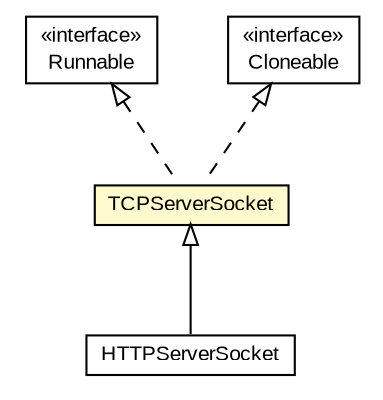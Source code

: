 #!/usr/local/bin/dot
#
# Class diagram 
# Generated by UMLGraph version 5.3 (http://www.umlgraph.org/)
#

digraph G {
	edge [fontname="arial",fontsize=10,labelfontname="arial",labelfontsize=10];
	node [fontname="arial",fontsize=10,shape=plaintext];
	nodesep=0.25;
	ranksep=0.5;
	// context.arch.comm.protocol.TCPServerSocket
	c25482 [label=<<table title="context.arch.comm.protocol.TCPServerSocket" border="0" cellborder="1" cellspacing="0" cellpadding="2" port="p" bgcolor="lemonChiffon" href="./TCPServerSocket.html">
		<tr><td><table border="0" cellspacing="0" cellpadding="1">
<tr><td align="center" balign="center"> TCPServerSocket </td></tr>
		</table></td></tr>
		</table>>, fontname="arial", fontcolor="black", fontsize=10.0];
	// context.arch.comm.protocol.HTTPServerSocket
	c25489 [label=<<table title="context.arch.comm.protocol.HTTPServerSocket" border="0" cellborder="1" cellspacing="0" cellpadding="2" port="p" href="./HTTPServerSocket.html">
		<tr><td><table border="0" cellspacing="0" cellpadding="1">
<tr><td align="center" balign="center"> HTTPServerSocket </td></tr>
		</table></td></tr>
		</table>>, fontname="arial", fontcolor="black", fontsize=10.0];
	//context.arch.comm.protocol.TCPServerSocket implements java.lang.Runnable
	c25848:p -> c25482:p [dir=back,arrowtail=empty,style=dashed];
	//context.arch.comm.protocol.TCPServerSocket implements java.lang.Cloneable
	c25849:p -> c25482:p [dir=back,arrowtail=empty,style=dashed];
	//context.arch.comm.protocol.HTTPServerSocket extends context.arch.comm.protocol.TCPServerSocket
	c25482:p -> c25489:p [dir=back,arrowtail=empty];
	// java.lang.Cloneable
	c25849 [label=<<table title="java.lang.Cloneable" border="0" cellborder="1" cellspacing="0" cellpadding="2" port="p" href="http://java.sun.com/j2se/1.4.2/docs/api/java/lang/Cloneable.html">
		<tr><td><table border="0" cellspacing="0" cellpadding="1">
<tr><td align="center" balign="center"> &#171;interface&#187; </td></tr>
<tr><td align="center" balign="center"> Cloneable </td></tr>
		</table></td></tr>
		</table>>, fontname="arial", fontcolor="black", fontsize=10.0];
	// java.lang.Runnable
	c25848 [label=<<table title="java.lang.Runnable" border="0" cellborder="1" cellspacing="0" cellpadding="2" port="p" href="http://java.sun.com/j2se/1.4.2/docs/api/java/lang/Runnable.html">
		<tr><td><table border="0" cellspacing="0" cellpadding="1">
<tr><td align="center" balign="center"> &#171;interface&#187; </td></tr>
<tr><td align="center" balign="center"> Runnable </td></tr>
		</table></td></tr>
		</table>>, fontname="arial", fontcolor="black", fontsize=10.0];
}

